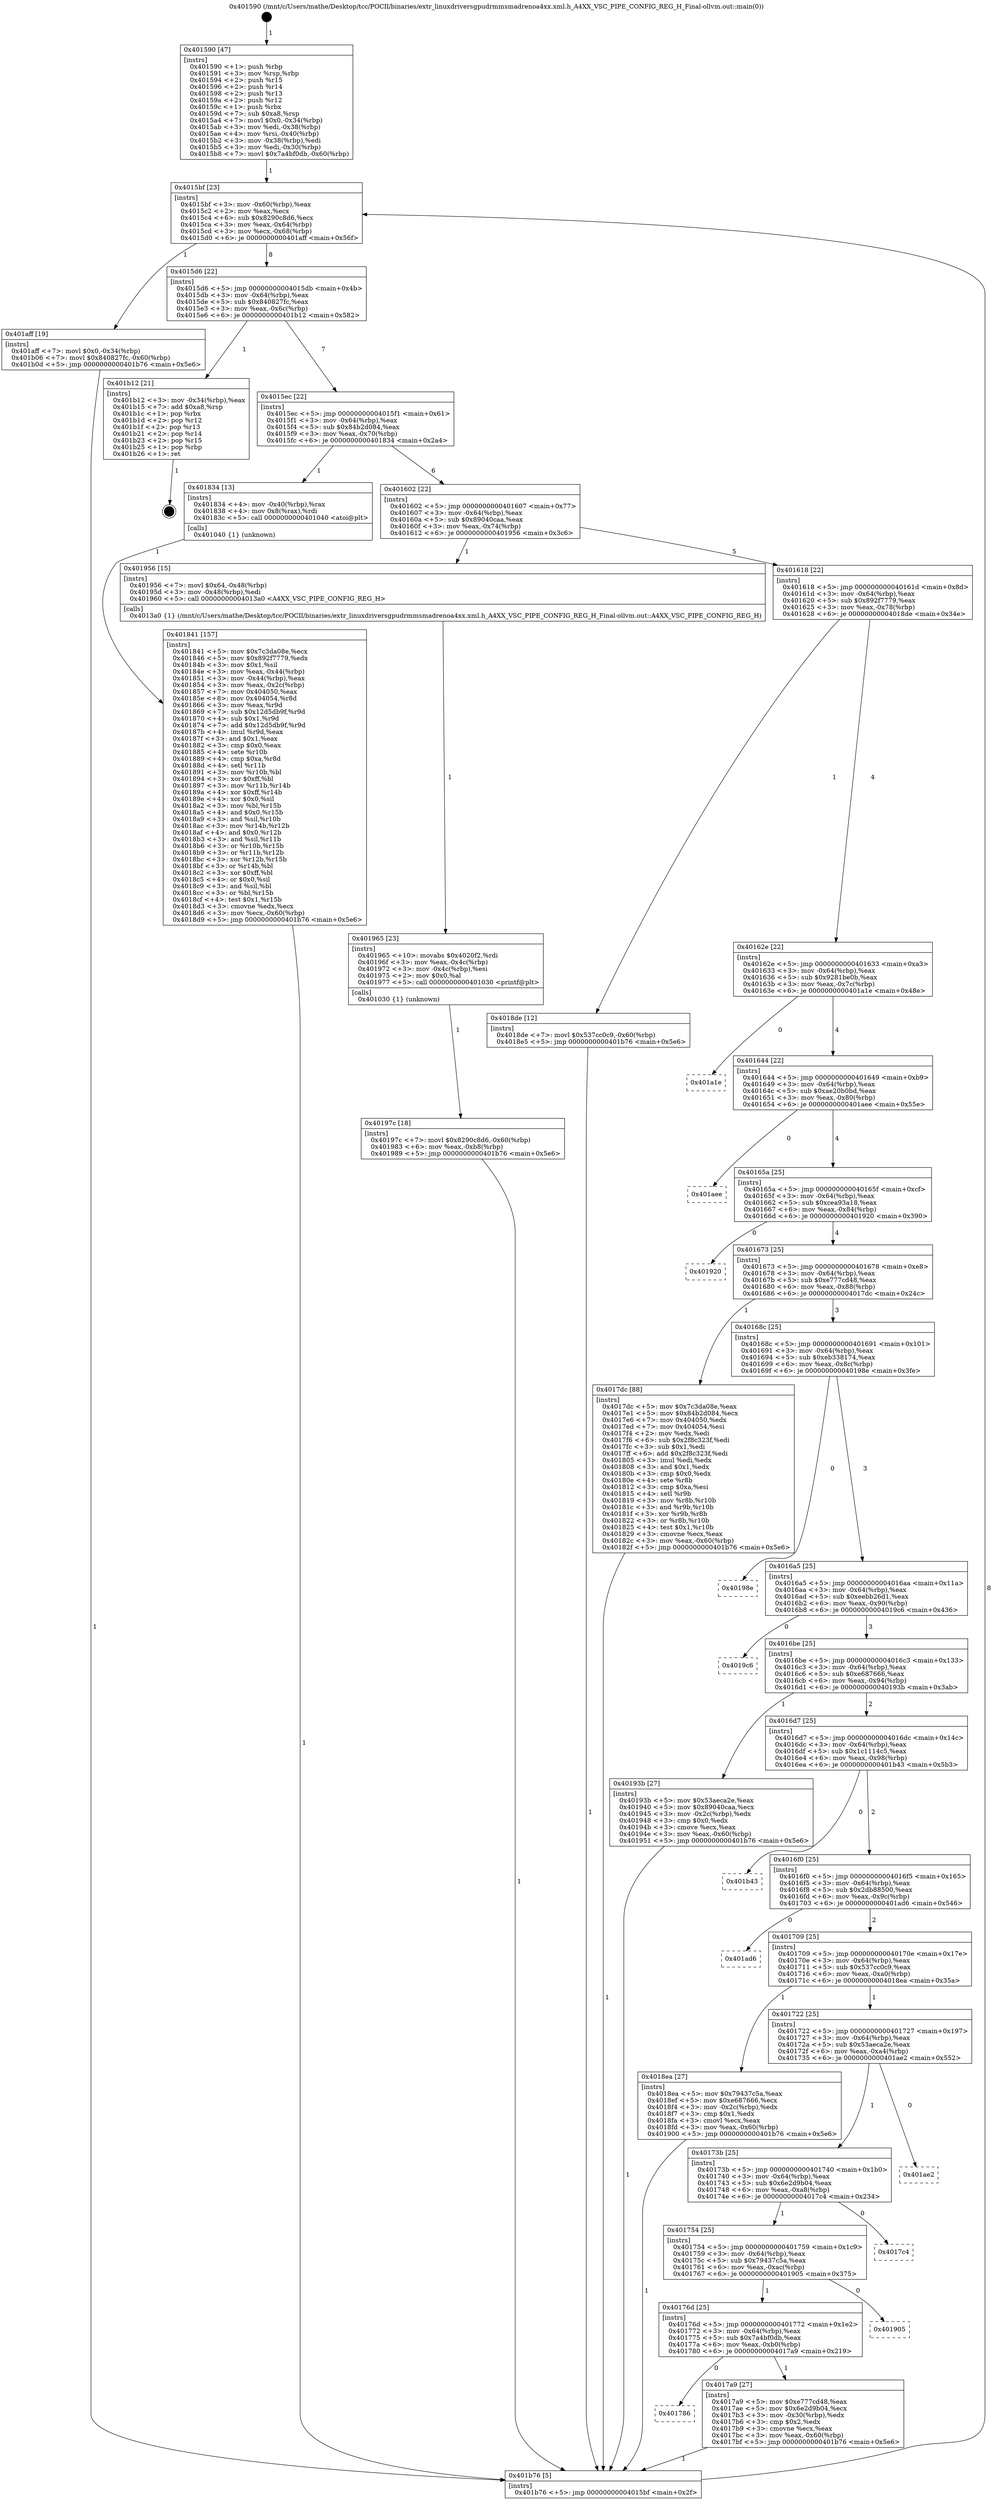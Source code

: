 digraph "0x401590" {
  label = "0x401590 (/mnt/c/Users/mathe/Desktop/tcc/POCII/binaries/extr_linuxdriversgpudrmmsmadrenoa4xx.xml.h_A4XX_VSC_PIPE_CONFIG_REG_H_Final-ollvm.out::main(0))"
  labelloc = "t"
  node[shape=record]

  Entry [label="",width=0.3,height=0.3,shape=circle,fillcolor=black,style=filled]
  "0x4015bf" [label="{
     0x4015bf [23]\l
     | [instrs]\l
     &nbsp;&nbsp;0x4015bf \<+3\>: mov -0x60(%rbp),%eax\l
     &nbsp;&nbsp;0x4015c2 \<+2\>: mov %eax,%ecx\l
     &nbsp;&nbsp;0x4015c4 \<+6\>: sub $0x8290c8d6,%ecx\l
     &nbsp;&nbsp;0x4015ca \<+3\>: mov %eax,-0x64(%rbp)\l
     &nbsp;&nbsp;0x4015cd \<+3\>: mov %ecx,-0x68(%rbp)\l
     &nbsp;&nbsp;0x4015d0 \<+6\>: je 0000000000401aff \<main+0x56f\>\l
  }"]
  "0x401aff" [label="{
     0x401aff [19]\l
     | [instrs]\l
     &nbsp;&nbsp;0x401aff \<+7\>: movl $0x0,-0x34(%rbp)\l
     &nbsp;&nbsp;0x401b06 \<+7\>: movl $0x840827fc,-0x60(%rbp)\l
     &nbsp;&nbsp;0x401b0d \<+5\>: jmp 0000000000401b76 \<main+0x5e6\>\l
  }"]
  "0x4015d6" [label="{
     0x4015d6 [22]\l
     | [instrs]\l
     &nbsp;&nbsp;0x4015d6 \<+5\>: jmp 00000000004015db \<main+0x4b\>\l
     &nbsp;&nbsp;0x4015db \<+3\>: mov -0x64(%rbp),%eax\l
     &nbsp;&nbsp;0x4015de \<+5\>: sub $0x840827fc,%eax\l
     &nbsp;&nbsp;0x4015e3 \<+3\>: mov %eax,-0x6c(%rbp)\l
     &nbsp;&nbsp;0x4015e6 \<+6\>: je 0000000000401b12 \<main+0x582\>\l
  }"]
  Exit [label="",width=0.3,height=0.3,shape=circle,fillcolor=black,style=filled,peripheries=2]
  "0x401b12" [label="{
     0x401b12 [21]\l
     | [instrs]\l
     &nbsp;&nbsp;0x401b12 \<+3\>: mov -0x34(%rbp),%eax\l
     &nbsp;&nbsp;0x401b15 \<+7\>: add $0xa8,%rsp\l
     &nbsp;&nbsp;0x401b1c \<+1\>: pop %rbx\l
     &nbsp;&nbsp;0x401b1d \<+2\>: pop %r12\l
     &nbsp;&nbsp;0x401b1f \<+2\>: pop %r13\l
     &nbsp;&nbsp;0x401b21 \<+2\>: pop %r14\l
     &nbsp;&nbsp;0x401b23 \<+2\>: pop %r15\l
     &nbsp;&nbsp;0x401b25 \<+1\>: pop %rbp\l
     &nbsp;&nbsp;0x401b26 \<+1\>: ret\l
  }"]
  "0x4015ec" [label="{
     0x4015ec [22]\l
     | [instrs]\l
     &nbsp;&nbsp;0x4015ec \<+5\>: jmp 00000000004015f1 \<main+0x61\>\l
     &nbsp;&nbsp;0x4015f1 \<+3\>: mov -0x64(%rbp),%eax\l
     &nbsp;&nbsp;0x4015f4 \<+5\>: sub $0x84b2d084,%eax\l
     &nbsp;&nbsp;0x4015f9 \<+3\>: mov %eax,-0x70(%rbp)\l
     &nbsp;&nbsp;0x4015fc \<+6\>: je 0000000000401834 \<main+0x2a4\>\l
  }"]
  "0x40197c" [label="{
     0x40197c [18]\l
     | [instrs]\l
     &nbsp;&nbsp;0x40197c \<+7\>: movl $0x8290c8d6,-0x60(%rbp)\l
     &nbsp;&nbsp;0x401983 \<+6\>: mov %eax,-0xb8(%rbp)\l
     &nbsp;&nbsp;0x401989 \<+5\>: jmp 0000000000401b76 \<main+0x5e6\>\l
  }"]
  "0x401834" [label="{
     0x401834 [13]\l
     | [instrs]\l
     &nbsp;&nbsp;0x401834 \<+4\>: mov -0x40(%rbp),%rax\l
     &nbsp;&nbsp;0x401838 \<+4\>: mov 0x8(%rax),%rdi\l
     &nbsp;&nbsp;0x40183c \<+5\>: call 0000000000401040 \<atoi@plt\>\l
     | [calls]\l
     &nbsp;&nbsp;0x401040 \{1\} (unknown)\l
  }"]
  "0x401602" [label="{
     0x401602 [22]\l
     | [instrs]\l
     &nbsp;&nbsp;0x401602 \<+5\>: jmp 0000000000401607 \<main+0x77\>\l
     &nbsp;&nbsp;0x401607 \<+3\>: mov -0x64(%rbp),%eax\l
     &nbsp;&nbsp;0x40160a \<+5\>: sub $0x89040caa,%eax\l
     &nbsp;&nbsp;0x40160f \<+3\>: mov %eax,-0x74(%rbp)\l
     &nbsp;&nbsp;0x401612 \<+6\>: je 0000000000401956 \<main+0x3c6\>\l
  }"]
  "0x401965" [label="{
     0x401965 [23]\l
     | [instrs]\l
     &nbsp;&nbsp;0x401965 \<+10\>: movabs $0x4020f2,%rdi\l
     &nbsp;&nbsp;0x40196f \<+3\>: mov %eax,-0x4c(%rbp)\l
     &nbsp;&nbsp;0x401972 \<+3\>: mov -0x4c(%rbp),%esi\l
     &nbsp;&nbsp;0x401975 \<+2\>: mov $0x0,%al\l
     &nbsp;&nbsp;0x401977 \<+5\>: call 0000000000401030 \<printf@plt\>\l
     | [calls]\l
     &nbsp;&nbsp;0x401030 \{1\} (unknown)\l
  }"]
  "0x401956" [label="{
     0x401956 [15]\l
     | [instrs]\l
     &nbsp;&nbsp;0x401956 \<+7\>: movl $0x64,-0x48(%rbp)\l
     &nbsp;&nbsp;0x40195d \<+3\>: mov -0x48(%rbp),%edi\l
     &nbsp;&nbsp;0x401960 \<+5\>: call 00000000004013a0 \<A4XX_VSC_PIPE_CONFIG_REG_H\>\l
     | [calls]\l
     &nbsp;&nbsp;0x4013a0 \{1\} (/mnt/c/Users/mathe/Desktop/tcc/POCII/binaries/extr_linuxdriversgpudrmmsmadrenoa4xx.xml.h_A4XX_VSC_PIPE_CONFIG_REG_H_Final-ollvm.out::A4XX_VSC_PIPE_CONFIG_REG_H)\l
  }"]
  "0x401618" [label="{
     0x401618 [22]\l
     | [instrs]\l
     &nbsp;&nbsp;0x401618 \<+5\>: jmp 000000000040161d \<main+0x8d\>\l
     &nbsp;&nbsp;0x40161d \<+3\>: mov -0x64(%rbp),%eax\l
     &nbsp;&nbsp;0x401620 \<+5\>: sub $0x892f7779,%eax\l
     &nbsp;&nbsp;0x401625 \<+3\>: mov %eax,-0x78(%rbp)\l
     &nbsp;&nbsp;0x401628 \<+6\>: je 00000000004018de \<main+0x34e\>\l
  }"]
  "0x401841" [label="{
     0x401841 [157]\l
     | [instrs]\l
     &nbsp;&nbsp;0x401841 \<+5\>: mov $0x7c3da08e,%ecx\l
     &nbsp;&nbsp;0x401846 \<+5\>: mov $0x892f7779,%edx\l
     &nbsp;&nbsp;0x40184b \<+3\>: mov $0x1,%sil\l
     &nbsp;&nbsp;0x40184e \<+3\>: mov %eax,-0x44(%rbp)\l
     &nbsp;&nbsp;0x401851 \<+3\>: mov -0x44(%rbp),%eax\l
     &nbsp;&nbsp;0x401854 \<+3\>: mov %eax,-0x2c(%rbp)\l
     &nbsp;&nbsp;0x401857 \<+7\>: mov 0x404050,%eax\l
     &nbsp;&nbsp;0x40185e \<+8\>: mov 0x404054,%r8d\l
     &nbsp;&nbsp;0x401866 \<+3\>: mov %eax,%r9d\l
     &nbsp;&nbsp;0x401869 \<+7\>: sub $0x12d5db9f,%r9d\l
     &nbsp;&nbsp;0x401870 \<+4\>: sub $0x1,%r9d\l
     &nbsp;&nbsp;0x401874 \<+7\>: add $0x12d5db9f,%r9d\l
     &nbsp;&nbsp;0x40187b \<+4\>: imul %r9d,%eax\l
     &nbsp;&nbsp;0x40187f \<+3\>: and $0x1,%eax\l
     &nbsp;&nbsp;0x401882 \<+3\>: cmp $0x0,%eax\l
     &nbsp;&nbsp;0x401885 \<+4\>: sete %r10b\l
     &nbsp;&nbsp;0x401889 \<+4\>: cmp $0xa,%r8d\l
     &nbsp;&nbsp;0x40188d \<+4\>: setl %r11b\l
     &nbsp;&nbsp;0x401891 \<+3\>: mov %r10b,%bl\l
     &nbsp;&nbsp;0x401894 \<+3\>: xor $0xff,%bl\l
     &nbsp;&nbsp;0x401897 \<+3\>: mov %r11b,%r14b\l
     &nbsp;&nbsp;0x40189a \<+4\>: xor $0xff,%r14b\l
     &nbsp;&nbsp;0x40189e \<+4\>: xor $0x0,%sil\l
     &nbsp;&nbsp;0x4018a2 \<+3\>: mov %bl,%r15b\l
     &nbsp;&nbsp;0x4018a5 \<+4\>: and $0x0,%r15b\l
     &nbsp;&nbsp;0x4018a9 \<+3\>: and %sil,%r10b\l
     &nbsp;&nbsp;0x4018ac \<+3\>: mov %r14b,%r12b\l
     &nbsp;&nbsp;0x4018af \<+4\>: and $0x0,%r12b\l
     &nbsp;&nbsp;0x4018b3 \<+3\>: and %sil,%r11b\l
     &nbsp;&nbsp;0x4018b6 \<+3\>: or %r10b,%r15b\l
     &nbsp;&nbsp;0x4018b9 \<+3\>: or %r11b,%r12b\l
     &nbsp;&nbsp;0x4018bc \<+3\>: xor %r12b,%r15b\l
     &nbsp;&nbsp;0x4018bf \<+3\>: or %r14b,%bl\l
     &nbsp;&nbsp;0x4018c2 \<+3\>: xor $0xff,%bl\l
     &nbsp;&nbsp;0x4018c5 \<+4\>: or $0x0,%sil\l
     &nbsp;&nbsp;0x4018c9 \<+3\>: and %sil,%bl\l
     &nbsp;&nbsp;0x4018cc \<+3\>: or %bl,%r15b\l
     &nbsp;&nbsp;0x4018cf \<+4\>: test $0x1,%r15b\l
     &nbsp;&nbsp;0x4018d3 \<+3\>: cmovne %edx,%ecx\l
     &nbsp;&nbsp;0x4018d6 \<+3\>: mov %ecx,-0x60(%rbp)\l
     &nbsp;&nbsp;0x4018d9 \<+5\>: jmp 0000000000401b76 \<main+0x5e6\>\l
  }"]
  "0x4018de" [label="{
     0x4018de [12]\l
     | [instrs]\l
     &nbsp;&nbsp;0x4018de \<+7\>: movl $0x537cc0c9,-0x60(%rbp)\l
     &nbsp;&nbsp;0x4018e5 \<+5\>: jmp 0000000000401b76 \<main+0x5e6\>\l
  }"]
  "0x40162e" [label="{
     0x40162e [22]\l
     | [instrs]\l
     &nbsp;&nbsp;0x40162e \<+5\>: jmp 0000000000401633 \<main+0xa3\>\l
     &nbsp;&nbsp;0x401633 \<+3\>: mov -0x64(%rbp),%eax\l
     &nbsp;&nbsp;0x401636 \<+5\>: sub $0x9281be0b,%eax\l
     &nbsp;&nbsp;0x40163b \<+3\>: mov %eax,-0x7c(%rbp)\l
     &nbsp;&nbsp;0x40163e \<+6\>: je 0000000000401a1e \<main+0x48e\>\l
  }"]
  "0x401590" [label="{
     0x401590 [47]\l
     | [instrs]\l
     &nbsp;&nbsp;0x401590 \<+1\>: push %rbp\l
     &nbsp;&nbsp;0x401591 \<+3\>: mov %rsp,%rbp\l
     &nbsp;&nbsp;0x401594 \<+2\>: push %r15\l
     &nbsp;&nbsp;0x401596 \<+2\>: push %r14\l
     &nbsp;&nbsp;0x401598 \<+2\>: push %r13\l
     &nbsp;&nbsp;0x40159a \<+2\>: push %r12\l
     &nbsp;&nbsp;0x40159c \<+1\>: push %rbx\l
     &nbsp;&nbsp;0x40159d \<+7\>: sub $0xa8,%rsp\l
     &nbsp;&nbsp;0x4015a4 \<+7\>: movl $0x0,-0x34(%rbp)\l
     &nbsp;&nbsp;0x4015ab \<+3\>: mov %edi,-0x38(%rbp)\l
     &nbsp;&nbsp;0x4015ae \<+4\>: mov %rsi,-0x40(%rbp)\l
     &nbsp;&nbsp;0x4015b2 \<+3\>: mov -0x38(%rbp),%edi\l
     &nbsp;&nbsp;0x4015b5 \<+3\>: mov %edi,-0x30(%rbp)\l
     &nbsp;&nbsp;0x4015b8 \<+7\>: movl $0x7a4bf0db,-0x60(%rbp)\l
  }"]
  "0x401a1e" [label="{
     0x401a1e\l
  }", style=dashed]
  "0x401644" [label="{
     0x401644 [22]\l
     | [instrs]\l
     &nbsp;&nbsp;0x401644 \<+5\>: jmp 0000000000401649 \<main+0xb9\>\l
     &nbsp;&nbsp;0x401649 \<+3\>: mov -0x64(%rbp),%eax\l
     &nbsp;&nbsp;0x40164c \<+5\>: sub $0xae20b0bd,%eax\l
     &nbsp;&nbsp;0x401651 \<+3\>: mov %eax,-0x80(%rbp)\l
     &nbsp;&nbsp;0x401654 \<+6\>: je 0000000000401aee \<main+0x55e\>\l
  }"]
  "0x401b76" [label="{
     0x401b76 [5]\l
     | [instrs]\l
     &nbsp;&nbsp;0x401b76 \<+5\>: jmp 00000000004015bf \<main+0x2f\>\l
  }"]
  "0x401aee" [label="{
     0x401aee\l
  }", style=dashed]
  "0x40165a" [label="{
     0x40165a [25]\l
     | [instrs]\l
     &nbsp;&nbsp;0x40165a \<+5\>: jmp 000000000040165f \<main+0xcf\>\l
     &nbsp;&nbsp;0x40165f \<+3\>: mov -0x64(%rbp),%eax\l
     &nbsp;&nbsp;0x401662 \<+5\>: sub $0xcea93a18,%eax\l
     &nbsp;&nbsp;0x401667 \<+6\>: mov %eax,-0x84(%rbp)\l
     &nbsp;&nbsp;0x40166d \<+6\>: je 0000000000401920 \<main+0x390\>\l
  }"]
  "0x401786" [label="{
     0x401786\l
  }", style=dashed]
  "0x401920" [label="{
     0x401920\l
  }", style=dashed]
  "0x401673" [label="{
     0x401673 [25]\l
     | [instrs]\l
     &nbsp;&nbsp;0x401673 \<+5\>: jmp 0000000000401678 \<main+0xe8\>\l
     &nbsp;&nbsp;0x401678 \<+3\>: mov -0x64(%rbp),%eax\l
     &nbsp;&nbsp;0x40167b \<+5\>: sub $0xe777cd48,%eax\l
     &nbsp;&nbsp;0x401680 \<+6\>: mov %eax,-0x88(%rbp)\l
     &nbsp;&nbsp;0x401686 \<+6\>: je 00000000004017dc \<main+0x24c\>\l
  }"]
  "0x4017a9" [label="{
     0x4017a9 [27]\l
     | [instrs]\l
     &nbsp;&nbsp;0x4017a9 \<+5\>: mov $0xe777cd48,%eax\l
     &nbsp;&nbsp;0x4017ae \<+5\>: mov $0x6e2d9b04,%ecx\l
     &nbsp;&nbsp;0x4017b3 \<+3\>: mov -0x30(%rbp),%edx\l
     &nbsp;&nbsp;0x4017b6 \<+3\>: cmp $0x2,%edx\l
     &nbsp;&nbsp;0x4017b9 \<+3\>: cmovne %ecx,%eax\l
     &nbsp;&nbsp;0x4017bc \<+3\>: mov %eax,-0x60(%rbp)\l
     &nbsp;&nbsp;0x4017bf \<+5\>: jmp 0000000000401b76 \<main+0x5e6\>\l
  }"]
  "0x4017dc" [label="{
     0x4017dc [88]\l
     | [instrs]\l
     &nbsp;&nbsp;0x4017dc \<+5\>: mov $0x7c3da08e,%eax\l
     &nbsp;&nbsp;0x4017e1 \<+5\>: mov $0x84b2d084,%ecx\l
     &nbsp;&nbsp;0x4017e6 \<+7\>: mov 0x404050,%edx\l
     &nbsp;&nbsp;0x4017ed \<+7\>: mov 0x404054,%esi\l
     &nbsp;&nbsp;0x4017f4 \<+2\>: mov %edx,%edi\l
     &nbsp;&nbsp;0x4017f6 \<+6\>: sub $0x2f8c323f,%edi\l
     &nbsp;&nbsp;0x4017fc \<+3\>: sub $0x1,%edi\l
     &nbsp;&nbsp;0x4017ff \<+6\>: add $0x2f8c323f,%edi\l
     &nbsp;&nbsp;0x401805 \<+3\>: imul %edi,%edx\l
     &nbsp;&nbsp;0x401808 \<+3\>: and $0x1,%edx\l
     &nbsp;&nbsp;0x40180b \<+3\>: cmp $0x0,%edx\l
     &nbsp;&nbsp;0x40180e \<+4\>: sete %r8b\l
     &nbsp;&nbsp;0x401812 \<+3\>: cmp $0xa,%esi\l
     &nbsp;&nbsp;0x401815 \<+4\>: setl %r9b\l
     &nbsp;&nbsp;0x401819 \<+3\>: mov %r8b,%r10b\l
     &nbsp;&nbsp;0x40181c \<+3\>: and %r9b,%r10b\l
     &nbsp;&nbsp;0x40181f \<+3\>: xor %r9b,%r8b\l
     &nbsp;&nbsp;0x401822 \<+3\>: or %r8b,%r10b\l
     &nbsp;&nbsp;0x401825 \<+4\>: test $0x1,%r10b\l
     &nbsp;&nbsp;0x401829 \<+3\>: cmovne %ecx,%eax\l
     &nbsp;&nbsp;0x40182c \<+3\>: mov %eax,-0x60(%rbp)\l
     &nbsp;&nbsp;0x40182f \<+5\>: jmp 0000000000401b76 \<main+0x5e6\>\l
  }"]
  "0x40168c" [label="{
     0x40168c [25]\l
     | [instrs]\l
     &nbsp;&nbsp;0x40168c \<+5\>: jmp 0000000000401691 \<main+0x101\>\l
     &nbsp;&nbsp;0x401691 \<+3\>: mov -0x64(%rbp),%eax\l
     &nbsp;&nbsp;0x401694 \<+5\>: sub $0xeb338174,%eax\l
     &nbsp;&nbsp;0x401699 \<+6\>: mov %eax,-0x8c(%rbp)\l
     &nbsp;&nbsp;0x40169f \<+6\>: je 000000000040198e \<main+0x3fe\>\l
  }"]
  "0x40176d" [label="{
     0x40176d [25]\l
     | [instrs]\l
     &nbsp;&nbsp;0x40176d \<+5\>: jmp 0000000000401772 \<main+0x1e2\>\l
     &nbsp;&nbsp;0x401772 \<+3\>: mov -0x64(%rbp),%eax\l
     &nbsp;&nbsp;0x401775 \<+5\>: sub $0x7a4bf0db,%eax\l
     &nbsp;&nbsp;0x40177a \<+6\>: mov %eax,-0xb0(%rbp)\l
     &nbsp;&nbsp;0x401780 \<+6\>: je 00000000004017a9 \<main+0x219\>\l
  }"]
  "0x40198e" [label="{
     0x40198e\l
  }", style=dashed]
  "0x4016a5" [label="{
     0x4016a5 [25]\l
     | [instrs]\l
     &nbsp;&nbsp;0x4016a5 \<+5\>: jmp 00000000004016aa \<main+0x11a\>\l
     &nbsp;&nbsp;0x4016aa \<+3\>: mov -0x64(%rbp),%eax\l
     &nbsp;&nbsp;0x4016ad \<+5\>: sub $0xeebb26d1,%eax\l
     &nbsp;&nbsp;0x4016b2 \<+6\>: mov %eax,-0x90(%rbp)\l
     &nbsp;&nbsp;0x4016b8 \<+6\>: je 00000000004019c6 \<main+0x436\>\l
  }"]
  "0x401905" [label="{
     0x401905\l
  }", style=dashed]
  "0x4019c6" [label="{
     0x4019c6\l
  }", style=dashed]
  "0x4016be" [label="{
     0x4016be [25]\l
     | [instrs]\l
     &nbsp;&nbsp;0x4016be \<+5\>: jmp 00000000004016c3 \<main+0x133\>\l
     &nbsp;&nbsp;0x4016c3 \<+3\>: mov -0x64(%rbp),%eax\l
     &nbsp;&nbsp;0x4016c6 \<+5\>: sub $0xe687666,%eax\l
     &nbsp;&nbsp;0x4016cb \<+6\>: mov %eax,-0x94(%rbp)\l
     &nbsp;&nbsp;0x4016d1 \<+6\>: je 000000000040193b \<main+0x3ab\>\l
  }"]
  "0x401754" [label="{
     0x401754 [25]\l
     | [instrs]\l
     &nbsp;&nbsp;0x401754 \<+5\>: jmp 0000000000401759 \<main+0x1c9\>\l
     &nbsp;&nbsp;0x401759 \<+3\>: mov -0x64(%rbp),%eax\l
     &nbsp;&nbsp;0x40175c \<+5\>: sub $0x79437c5a,%eax\l
     &nbsp;&nbsp;0x401761 \<+6\>: mov %eax,-0xac(%rbp)\l
     &nbsp;&nbsp;0x401767 \<+6\>: je 0000000000401905 \<main+0x375\>\l
  }"]
  "0x40193b" [label="{
     0x40193b [27]\l
     | [instrs]\l
     &nbsp;&nbsp;0x40193b \<+5\>: mov $0x53aeca2e,%eax\l
     &nbsp;&nbsp;0x401940 \<+5\>: mov $0x89040caa,%ecx\l
     &nbsp;&nbsp;0x401945 \<+3\>: mov -0x2c(%rbp),%edx\l
     &nbsp;&nbsp;0x401948 \<+3\>: cmp $0x0,%edx\l
     &nbsp;&nbsp;0x40194b \<+3\>: cmove %ecx,%eax\l
     &nbsp;&nbsp;0x40194e \<+3\>: mov %eax,-0x60(%rbp)\l
     &nbsp;&nbsp;0x401951 \<+5\>: jmp 0000000000401b76 \<main+0x5e6\>\l
  }"]
  "0x4016d7" [label="{
     0x4016d7 [25]\l
     | [instrs]\l
     &nbsp;&nbsp;0x4016d7 \<+5\>: jmp 00000000004016dc \<main+0x14c\>\l
     &nbsp;&nbsp;0x4016dc \<+3\>: mov -0x64(%rbp),%eax\l
     &nbsp;&nbsp;0x4016df \<+5\>: sub $0x1c1114c5,%eax\l
     &nbsp;&nbsp;0x4016e4 \<+6\>: mov %eax,-0x98(%rbp)\l
     &nbsp;&nbsp;0x4016ea \<+6\>: je 0000000000401b43 \<main+0x5b3\>\l
  }"]
  "0x4017c4" [label="{
     0x4017c4\l
  }", style=dashed]
  "0x401b43" [label="{
     0x401b43\l
  }", style=dashed]
  "0x4016f0" [label="{
     0x4016f0 [25]\l
     | [instrs]\l
     &nbsp;&nbsp;0x4016f0 \<+5\>: jmp 00000000004016f5 \<main+0x165\>\l
     &nbsp;&nbsp;0x4016f5 \<+3\>: mov -0x64(%rbp),%eax\l
     &nbsp;&nbsp;0x4016f8 \<+5\>: sub $0x2db88500,%eax\l
     &nbsp;&nbsp;0x4016fd \<+6\>: mov %eax,-0x9c(%rbp)\l
     &nbsp;&nbsp;0x401703 \<+6\>: je 0000000000401ad6 \<main+0x546\>\l
  }"]
  "0x40173b" [label="{
     0x40173b [25]\l
     | [instrs]\l
     &nbsp;&nbsp;0x40173b \<+5\>: jmp 0000000000401740 \<main+0x1b0\>\l
     &nbsp;&nbsp;0x401740 \<+3\>: mov -0x64(%rbp),%eax\l
     &nbsp;&nbsp;0x401743 \<+5\>: sub $0x6e2d9b04,%eax\l
     &nbsp;&nbsp;0x401748 \<+6\>: mov %eax,-0xa8(%rbp)\l
     &nbsp;&nbsp;0x40174e \<+6\>: je 00000000004017c4 \<main+0x234\>\l
  }"]
  "0x401ad6" [label="{
     0x401ad6\l
  }", style=dashed]
  "0x401709" [label="{
     0x401709 [25]\l
     | [instrs]\l
     &nbsp;&nbsp;0x401709 \<+5\>: jmp 000000000040170e \<main+0x17e\>\l
     &nbsp;&nbsp;0x40170e \<+3\>: mov -0x64(%rbp),%eax\l
     &nbsp;&nbsp;0x401711 \<+5\>: sub $0x537cc0c9,%eax\l
     &nbsp;&nbsp;0x401716 \<+6\>: mov %eax,-0xa0(%rbp)\l
     &nbsp;&nbsp;0x40171c \<+6\>: je 00000000004018ea \<main+0x35a\>\l
  }"]
  "0x401ae2" [label="{
     0x401ae2\l
  }", style=dashed]
  "0x4018ea" [label="{
     0x4018ea [27]\l
     | [instrs]\l
     &nbsp;&nbsp;0x4018ea \<+5\>: mov $0x79437c5a,%eax\l
     &nbsp;&nbsp;0x4018ef \<+5\>: mov $0xe687666,%ecx\l
     &nbsp;&nbsp;0x4018f4 \<+3\>: mov -0x2c(%rbp),%edx\l
     &nbsp;&nbsp;0x4018f7 \<+3\>: cmp $0x1,%edx\l
     &nbsp;&nbsp;0x4018fa \<+3\>: cmovl %ecx,%eax\l
     &nbsp;&nbsp;0x4018fd \<+3\>: mov %eax,-0x60(%rbp)\l
     &nbsp;&nbsp;0x401900 \<+5\>: jmp 0000000000401b76 \<main+0x5e6\>\l
  }"]
  "0x401722" [label="{
     0x401722 [25]\l
     | [instrs]\l
     &nbsp;&nbsp;0x401722 \<+5\>: jmp 0000000000401727 \<main+0x197\>\l
     &nbsp;&nbsp;0x401727 \<+3\>: mov -0x64(%rbp),%eax\l
     &nbsp;&nbsp;0x40172a \<+5\>: sub $0x53aeca2e,%eax\l
     &nbsp;&nbsp;0x40172f \<+6\>: mov %eax,-0xa4(%rbp)\l
     &nbsp;&nbsp;0x401735 \<+6\>: je 0000000000401ae2 \<main+0x552\>\l
  }"]
  Entry -> "0x401590" [label=" 1"]
  "0x4015bf" -> "0x401aff" [label=" 1"]
  "0x4015bf" -> "0x4015d6" [label=" 8"]
  "0x401b12" -> Exit [label=" 1"]
  "0x4015d6" -> "0x401b12" [label=" 1"]
  "0x4015d6" -> "0x4015ec" [label=" 7"]
  "0x401aff" -> "0x401b76" [label=" 1"]
  "0x4015ec" -> "0x401834" [label=" 1"]
  "0x4015ec" -> "0x401602" [label=" 6"]
  "0x40197c" -> "0x401b76" [label=" 1"]
  "0x401602" -> "0x401956" [label=" 1"]
  "0x401602" -> "0x401618" [label=" 5"]
  "0x401965" -> "0x40197c" [label=" 1"]
  "0x401618" -> "0x4018de" [label=" 1"]
  "0x401618" -> "0x40162e" [label=" 4"]
  "0x401956" -> "0x401965" [label=" 1"]
  "0x40162e" -> "0x401a1e" [label=" 0"]
  "0x40162e" -> "0x401644" [label=" 4"]
  "0x40193b" -> "0x401b76" [label=" 1"]
  "0x401644" -> "0x401aee" [label=" 0"]
  "0x401644" -> "0x40165a" [label=" 4"]
  "0x4018ea" -> "0x401b76" [label=" 1"]
  "0x40165a" -> "0x401920" [label=" 0"]
  "0x40165a" -> "0x401673" [label=" 4"]
  "0x4018de" -> "0x401b76" [label=" 1"]
  "0x401673" -> "0x4017dc" [label=" 1"]
  "0x401673" -> "0x40168c" [label=" 3"]
  "0x401841" -> "0x401b76" [label=" 1"]
  "0x40168c" -> "0x40198e" [label=" 0"]
  "0x40168c" -> "0x4016a5" [label=" 3"]
  "0x4017dc" -> "0x401b76" [label=" 1"]
  "0x4016a5" -> "0x4019c6" [label=" 0"]
  "0x4016a5" -> "0x4016be" [label=" 3"]
  "0x401b76" -> "0x4015bf" [label=" 8"]
  "0x4016be" -> "0x40193b" [label=" 1"]
  "0x4016be" -> "0x4016d7" [label=" 2"]
  "0x4017a9" -> "0x401b76" [label=" 1"]
  "0x4016d7" -> "0x401b43" [label=" 0"]
  "0x4016d7" -> "0x4016f0" [label=" 2"]
  "0x40176d" -> "0x401786" [label=" 0"]
  "0x4016f0" -> "0x401ad6" [label=" 0"]
  "0x4016f0" -> "0x401709" [label=" 2"]
  "0x401834" -> "0x401841" [label=" 1"]
  "0x401709" -> "0x4018ea" [label=" 1"]
  "0x401709" -> "0x401722" [label=" 1"]
  "0x401754" -> "0x40176d" [label=" 1"]
  "0x401722" -> "0x401ae2" [label=" 0"]
  "0x401722" -> "0x40173b" [label=" 1"]
  "0x40176d" -> "0x4017a9" [label=" 1"]
  "0x40173b" -> "0x4017c4" [label=" 0"]
  "0x40173b" -> "0x401754" [label=" 1"]
  "0x401590" -> "0x4015bf" [label=" 1"]
  "0x401754" -> "0x401905" [label=" 0"]
}
